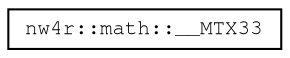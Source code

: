 digraph "Graphical Class Hierarchy"
{
 // LATEX_PDF_SIZE
  edge [fontname="FreeMono",fontsize="10",labelfontname="FreeMono",labelfontsize="10"];
  node [fontname="FreeMono",fontsize="10",shape=record];
  rankdir="LR";
  Node0 [label="nw4r::math::__MTX33",height=0.2,width=0.4,color="black", fillcolor="white", style="filled",URL="$structnw4r_1_1math_1_1_____m_t_x33.html",tooltip=" "];
}
